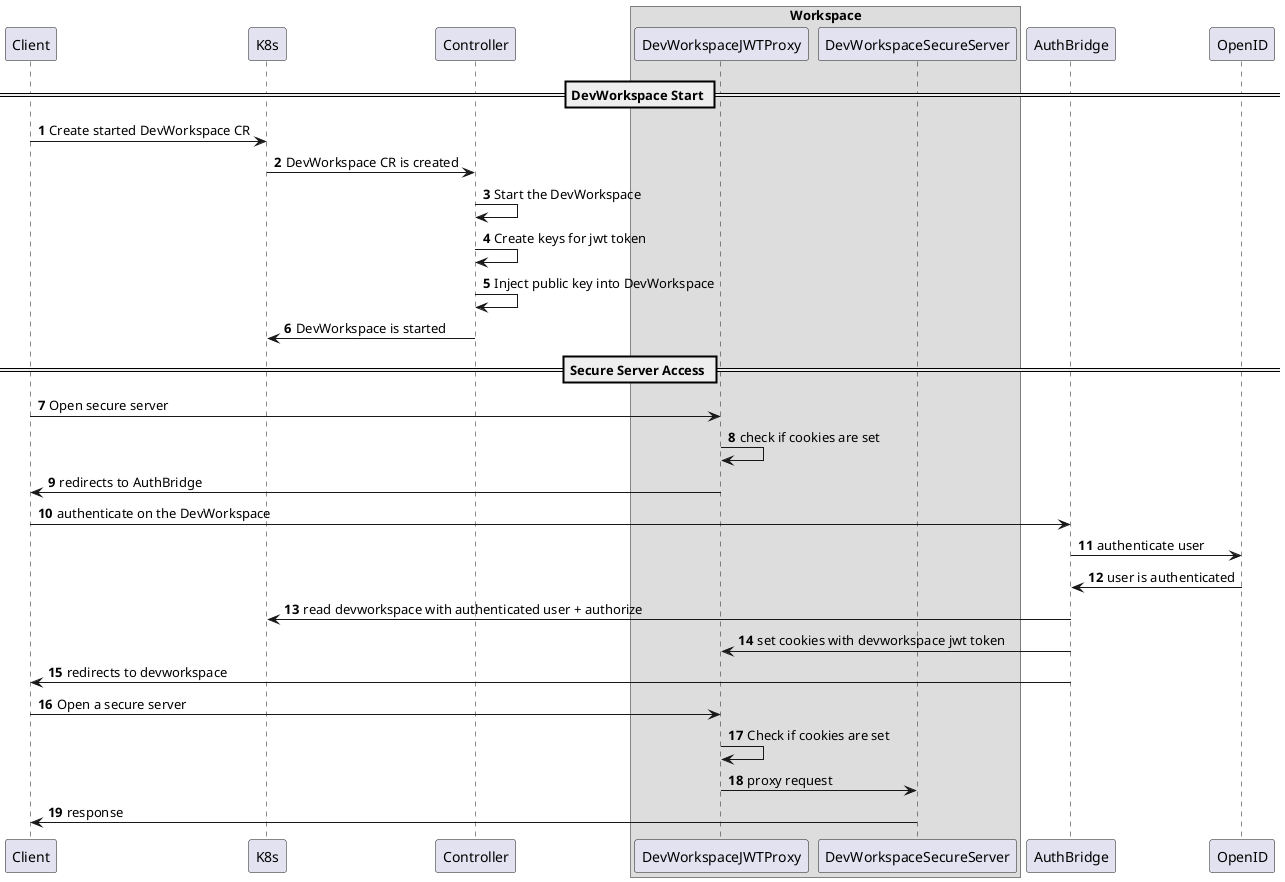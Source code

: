 @startuml

participant Client
participant K8s
participant Controller
box Workspace
participant DevWorkspaceJWTProxy
participant DevWorkspaceSecureServer
end box
participant AuthBridge
participant OpenID

autonumber

== DevWorkspace Start ==

Client -> K8s: Create started DevWorkspace CR
K8s -> Controller: DevWorkspace CR is created
Controller -> Controller: Start the DevWorkspace
Controller -> Controller: Create keys for jwt token
Controller -> Controller: Inject public key into DevWorkspace
Controller -> K8s: DevWorkspace is started

== Secure Server Access ==

Client -> DevWorkspaceJWTProxy: Open secure server
DevWorkspaceJWTProxy -> DevWorkspaceJWTProxy: check if cookies are set

DevWorkspaceJWTProxy -> Client: redirects to AuthBridge
Client -> AuthBridge: authenticate on the DevWorkspace

AuthBridge -> OpenID: authenticate user
AuthBridge <- OpenID: user is authenticated

AuthBridge -> K8s: read devworkspace with authenticated user + authorize
AuthBridge -> DevWorkspaceJWTProxy: set cookies with devworkspace jwt token
AuthBridge -> Client: redirects to devworkspace

Client -> DevWorkspaceJWTProxy: Open a secure server
DevWorkspaceJWTProxy -> DevWorkspaceJWTProxy: Check if cookies are set
DevWorkspaceJWTProxy -> DevWorkspaceSecureServer: proxy request
DevWorkspaceSecureServer -> Client: response

@enduml
